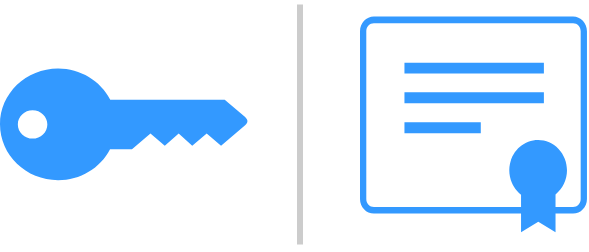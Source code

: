 <mxfile version="22.1.2" type="device">
  <diagram name="Strona-1" id="GYscOLxZoOCRxYdRZqo8">
    <mxGraphModel dx="717" dy="534" grid="1" gridSize="10" guides="1" tooltips="1" connect="1" arrows="1" fold="1" page="1" pageScale="1" pageWidth="827" pageHeight="1169" math="0" shadow="0">
      <root>
        <mxCell id="0" />
        <mxCell id="1" parent="0" />
        <mxCell id="QqqzZRxdw1TkswMepXf1-2" value="" style="points=[[0,0.5,0],[0.24,0,0],[0.5,0.28,0],[0.995,0.475,0],[0.5,0.72,0],[0.24,1,0]];verticalLabelPosition=bottom;sketch=0;html=1;verticalAlign=top;aspect=fixed;align=center;pointerEvents=1;shape=mxgraph.cisco19.key;fillColor=#3399FF;strokeColor=none;rotation=0;" vertex="1" parent="1">
          <mxGeometry x="450" y="332.25" width="124.16" height="55.87" as="geometry" />
        </mxCell>
        <mxCell id="QqqzZRxdw1TkswMepXf1-4" value="" style="points=[[0.015,0.015,0],[0.25,0,0],[0.5,0,0],[0.75,0,0],[0.985,0.015,0],[1,0.22,0],[1,0.44,0],[1,0.67,0],[0.985,0.89,0],[0,0.22,0],[0,0.44,0],[0,0.67,0],[0.015,0.89,0],[0.25,0.91,0],[0.5,0.91,0],[0.785,0.955,0]];verticalLabelPosition=bottom;sketch=0;html=1;verticalAlign=top;aspect=fixed;align=center;pointerEvents=1;shape=mxgraph.cisco19.x509_certificate;fillColor=#3399FF;strokeColor=none;" vertex="1" parent="1">
          <mxGeometry x="630" y="306.28" width="113.48" height="107.81" as="geometry" />
        </mxCell>
        <mxCell id="QqqzZRxdw1TkswMepXf1-8" value="" style="endArrow=none;html=1;rounded=0;strokeWidth=3;strokeColor=#CCCCCC;" edge="1" parent="1">
          <mxGeometry width="50" height="50" relative="1" as="geometry">
            <mxPoint x="600" y="420.19" as="sourcePoint" />
            <mxPoint x="600" y="300.19" as="targetPoint" />
          </mxGeometry>
        </mxCell>
      </root>
    </mxGraphModel>
  </diagram>
</mxfile>
